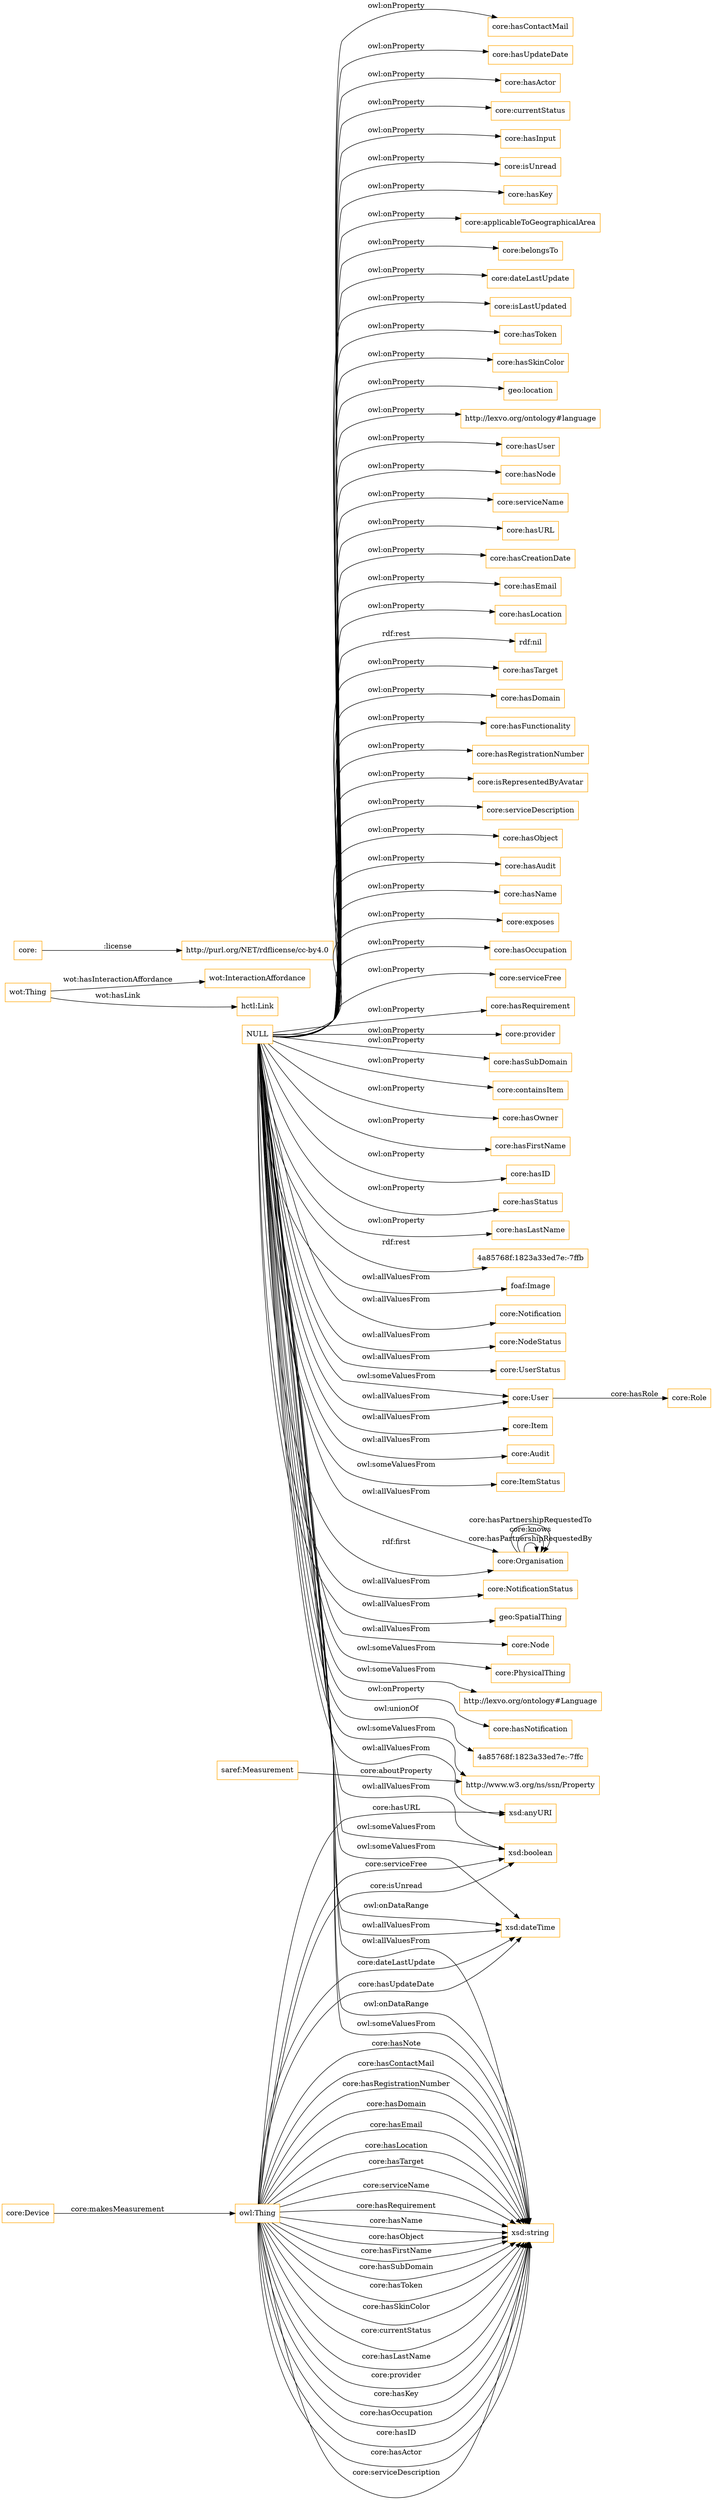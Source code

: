 digraph ar2dtool_diagram { 
rankdir=LR;
size="1501"
node [shape = rectangle, color="orange"]; "foaf:Image" "core:Notification" "core:NodeStatus" "core:UserStatus" "core:User" "core:Item" "core:Audit" "core:ItemStatus" "wot:InteractionAffordance" "core:Organisation" "core:NotificationStatus" "geo:SpatialThing" "hctl:Link" "core:Role" "core:Node" "saref:Measurement" "http://www.w3.org/ns/ssn/Property" "core:PhysicalThing" "http://lexvo.org/ontology#Language" "wot:Thing" "core:Device" ; /*classes style*/
	"core:" -> "http://purl.org/NET/rdflicense/cc-by4.0" [ label = ":license" ];
	"NULL" -> "core:ItemStatus" [ label = "owl:someValuesFrom" ];
	"NULL" -> "core:hasNotification" [ label = "owl:onProperty" ];
	"NULL" -> "core:Organisation" [ label = "owl:allValuesFrom" ];
	"NULL" -> "4a85768f:1823a33ed7e:-7ffc" [ label = "owl:unionOf" ];
	"NULL" -> "xsd:dateTime" [ label = "owl:someValuesFrom" ];
	"NULL" -> "core:hasContactMail" [ label = "owl:onProperty" ];
	"NULL" -> "core:hasUpdateDate" [ label = "owl:onProperty" ];
	"NULL" -> "core:hasActor" [ label = "owl:onProperty" ];
	"NULL" -> "xsd:boolean" [ label = "owl:allValuesFrom" ];
	"NULL" -> "http://lexvo.org/ontology#Language" [ label = "owl:someValuesFrom" ];
	"NULL" -> "core:Organisation" [ label = "rdf:first" ];
	"NULL" -> "core:currentStatus" [ label = "owl:onProperty" ];
	"NULL" -> "core:hasInput" [ label = "owl:onProperty" ];
	"NULL" -> "core:UserStatus" [ label = "owl:allValuesFrom" ];
	"NULL" -> "foaf:Image" [ label = "owl:allValuesFrom" ];
	"NULL" -> "http://www.w3.org/ns/ssn/Property" [ label = "owl:someValuesFrom" ];
	"NULL" -> "xsd:string" [ label = "owl:allValuesFrom" ];
	"NULL" -> "core:isUnread" [ label = "owl:onProperty" ];
	"NULL" -> "core:hasKey" [ label = "owl:onProperty" ];
	"NULL" -> "core:applicableToGeographicalArea" [ label = "owl:onProperty" ];
	"NULL" -> "core:belongsTo" [ label = "owl:onProperty" ];
	"NULL" -> "core:dateLastUpdate" [ label = "owl:onProperty" ];
	"NULL" -> "core:Item" [ label = "owl:allValuesFrom" ];
	"NULL" -> "core:PhysicalThing" [ label = "owl:someValuesFrom" ];
	"NULL" -> "core:Audit" [ label = "owl:allValuesFrom" ];
	"NULL" -> "xsd:boolean" [ label = "owl:someValuesFrom" ];
	"NULL" -> "core:isLastUpdated" [ label = "owl:onProperty" ];
	"NULL" -> "core:hasToken" [ label = "owl:onProperty" ];
	"NULL" -> "xsd:dateTime" [ label = "owl:onDataRange" ];
	"NULL" -> "core:hasSkinColor" [ label = "owl:onProperty" ];
	"NULL" -> "core:User" [ label = "owl:someValuesFrom" ];
	"NULL" -> "geo:location" [ label = "owl:onProperty" ];
	"NULL" -> "http://lexvo.org/ontology#language" [ label = "owl:onProperty" ];
	"NULL" -> "core:hasUser" [ label = "owl:onProperty" ];
	"NULL" -> "core:hasNode" [ label = "owl:onProperty" ];
	"NULL" -> "core:Notification" [ label = "owl:allValuesFrom" ];
	"NULL" -> "core:serviceName" [ label = "owl:onProperty" ];
	"NULL" -> "core:hasURL" [ label = "owl:onProperty" ];
	"NULL" -> "core:hasCreationDate" [ label = "owl:onProperty" ];
	"NULL" -> "core:hasEmail" [ label = "owl:onProperty" ];
	"NULL" -> "core:hasLocation" [ label = "owl:onProperty" ];
	"NULL" -> "rdf:nil" [ label = "rdf:rest" ];
	"NULL" -> "core:hasTarget" [ label = "owl:onProperty" ];
	"NULL" -> "geo:SpatialThing" [ label = "owl:allValuesFrom" ];
	"NULL" -> "core:hasDomain" [ label = "owl:onProperty" ];
	"NULL" -> "core:hasFunctionality" [ label = "owl:onProperty" ];
	"NULL" -> "core:User" [ label = "owl:allValuesFrom" ];
	"NULL" -> "core:hasRegistrationNumber" [ label = "owl:onProperty" ];
	"NULL" -> "core:Node" [ label = "owl:allValuesFrom" ];
	"NULL" -> "core:isRepresentedByAvatar" [ label = "owl:onProperty" ];
	"NULL" -> "core:serviceDescription" [ label = "owl:onProperty" ];
	"NULL" -> "core:hasObject" [ label = "owl:onProperty" ];
	"NULL" -> "core:hasAudit" [ label = "owl:onProperty" ];
	"NULL" -> "core:hasName" [ label = "owl:onProperty" ];
	"NULL" -> "xsd:dateTime" [ label = "owl:allValuesFrom" ];
	"NULL" -> "core:exposes" [ label = "owl:onProperty" ];
	"NULL" -> "xsd:string" [ label = "owl:onDataRange" ];
	"NULL" -> "core:hasOccupation" [ label = "owl:onProperty" ];
	"NULL" -> "core:serviceFree" [ label = "owl:onProperty" ];
	"NULL" -> "xsd:anyURI" [ label = "owl:allValuesFrom" ];
	"NULL" -> "core:hasRequirement" [ label = "owl:onProperty" ];
	"NULL" -> "core:provider" [ label = "owl:onProperty" ];
	"NULL" -> "core:hasSubDomain" [ label = "owl:onProperty" ];
	"NULL" -> "core:containsItem" [ label = "owl:onProperty" ];
	"NULL" -> "core:hasOwner" [ label = "owl:onProperty" ];
	"NULL" -> "core:hasFirstName" [ label = "owl:onProperty" ];
	"NULL" -> "core:hasID" [ label = "owl:onProperty" ];
	"NULL" -> "core:hasStatus" [ label = "owl:onProperty" ];
	"NULL" -> "core:hasLastName" [ label = "owl:onProperty" ];
	"NULL" -> "core:NodeStatus" [ label = "owl:allValuesFrom" ];
	"NULL" -> "core:NotificationStatus" [ label = "owl:allValuesFrom" ];
	"NULL" -> "xsd:string" [ label = "owl:someValuesFrom" ];
	"NULL" -> "4a85768f:1823a33ed7e:-7ffb" [ label = "rdf:rest" ];
	"owl:Thing" -> "xsd:string" [ label = "core:hasLastName" ];
	"wot:Thing" -> "wot:InteractionAffordance" [ label = "wot:hasInteractionAffordance" ];
	"owl:Thing" -> "xsd:string" [ label = "core:provider" ];
	"owl:Thing" -> "xsd:dateTime" [ label = "core:dateLastUpdate" ];
	"owl:Thing" -> "xsd:string" [ label = "core:hasKey" ];
	"owl:Thing" -> "xsd:string" [ label = "core:hasOccupation" ];
	"core:Organisation" -> "core:Organisation" [ label = "core:hasPartnershipRequestedBy" ];
	"saref:Measurement" -> "http://www.w3.org/ns/ssn/Property" [ label = "core:aboutProperty" ];
	"core:Device" -> "owl:Thing" [ label = "core:makesMeasurement" ];
	"owl:Thing" -> "xsd:string" [ label = "core:hasID" ];
	"wot:Thing" -> "hctl:Link" [ label = "wot:hasLink" ];
	"core:Organisation" -> "core:Organisation" [ label = "core:knows" ];
	"owl:Thing" -> "xsd:string" [ label = "core:hasActor" ];
	"owl:Thing" -> "xsd:string" [ label = "core:serviceDescription" ];
	"owl:Thing" -> "xsd:string" [ label = "core:hasNote" ];
	"core:User" -> "core:Role" [ label = "core:hasRole" ];
	"owl:Thing" -> "xsd:string" [ label = "core:hasContactMail" ];
	"owl:Thing" -> "xsd:string" [ label = "core:hasRegistrationNumber" ];
	"owl:Thing" -> "xsd:string" [ label = "core:hasDomain" ];
	"owl:Thing" -> "xsd:string" [ label = "core:hasEmail" ];
	"owl:Thing" -> "xsd:string" [ label = "core:hasLocation" ];
	"owl:Thing" -> "xsd:string" [ label = "core:hasTarget" ];
	"owl:Thing" -> "xsd:string" [ label = "core:serviceName" ];
	"core:Organisation" -> "core:Organisation" [ label = "core:hasPartnershipRequestedTo" ];
	"owl:Thing" -> "xsd:string" [ label = "core:hasRequirement" ];
	"owl:Thing" -> "xsd:string" [ label = "core:hasName" ];
	"owl:Thing" -> "xsd:boolean" [ label = "core:serviceFree" ];
	"owl:Thing" -> "xsd:string" [ label = "core:hasObject" ];
	"owl:Thing" -> "xsd:boolean" [ label = "core:isUnread" ];
	"owl:Thing" -> "xsd:string" [ label = "core:hasFirstName" ];
	"owl:Thing" -> "xsd:string" [ label = "core:hasSubDomain" ];
	"owl:Thing" -> "xsd:string" [ label = "core:hasToken" ];
	"owl:Thing" -> "xsd:anyURI" [ label = "core:hasURL" ];
	"owl:Thing" -> "xsd:string" [ label = "core:hasSkinColor" ];
	"owl:Thing" -> "xsd:dateTime" [ label = "core:hasUpdateDate" ];
	"owl:Thing" -> "xsd:string" [ label = "core:currentStatus" ];

}
